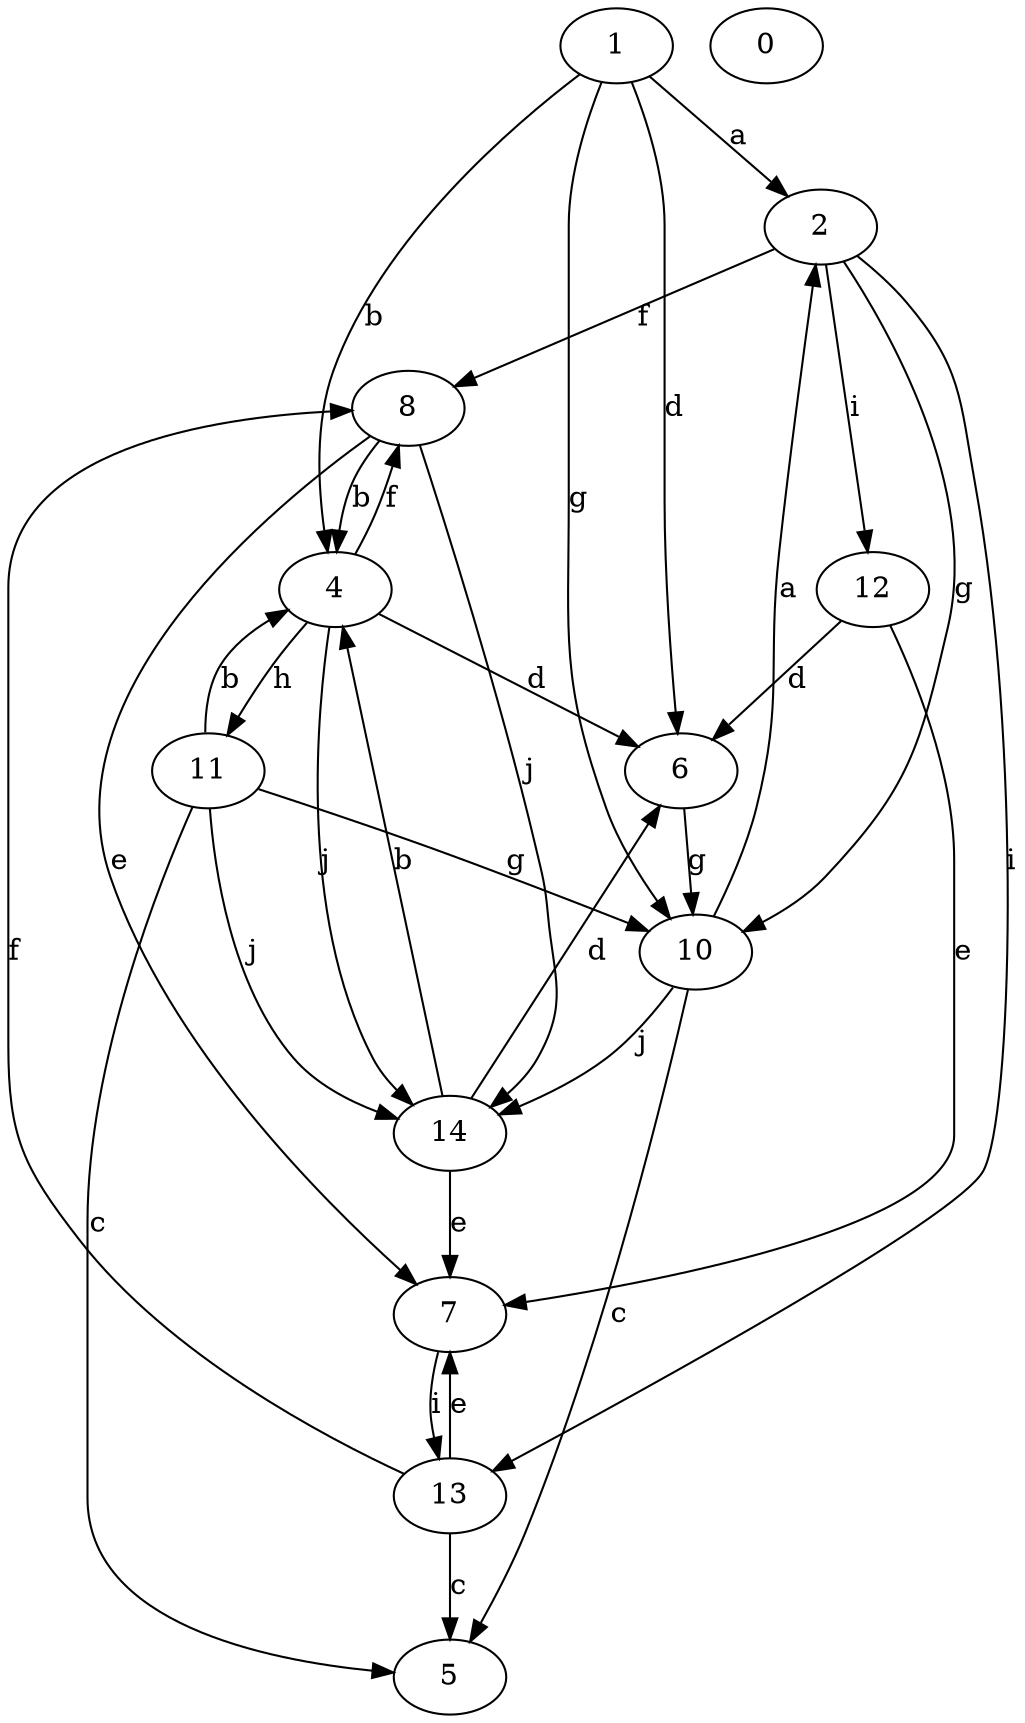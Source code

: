 strict digraph  {
1;
2;
4;
5;
0;
6;
7;
8;
10;
11;
12;
13;
14;
1 -> 2  [label=a];
1 -> 4  [label=b];
1 -> 6  [label=d];
1 -> 10  [label=g];
2 -> 8  [label=f];
2 -> 10  [label=g];
2 -> 12  [label=i];
2 -> 13  [label=i];
4 -> 6  [label=d];
4 -> 8  [label=f];
4 -> 11  [label=h];
4 -> 14  [label=j];
6 -> 10  [label=g];
7 -> 13  [label=i];
8 -> 4  [label=b];
8 -> 7  [label=e];
8 -> 14  [label=j];
10 -> 2  [label=a];
10 -> 5  [label=c];
10 -> 14  [label=j];
11 -> 4  [label=b];
11 -> 5  [label=c];
11 -> 10  [label=g];
11 -> 14  [label=j];
12 -> 6  [label=d];
12 -> 7  [label=e];
13 -> 5  [label=c];
13 -> 7  [label=e];
13 -> 8  [label=f];
14 -> 4  [label=b];
14 -> 6  [label=d];
14 -> 7  [label=e];
}
